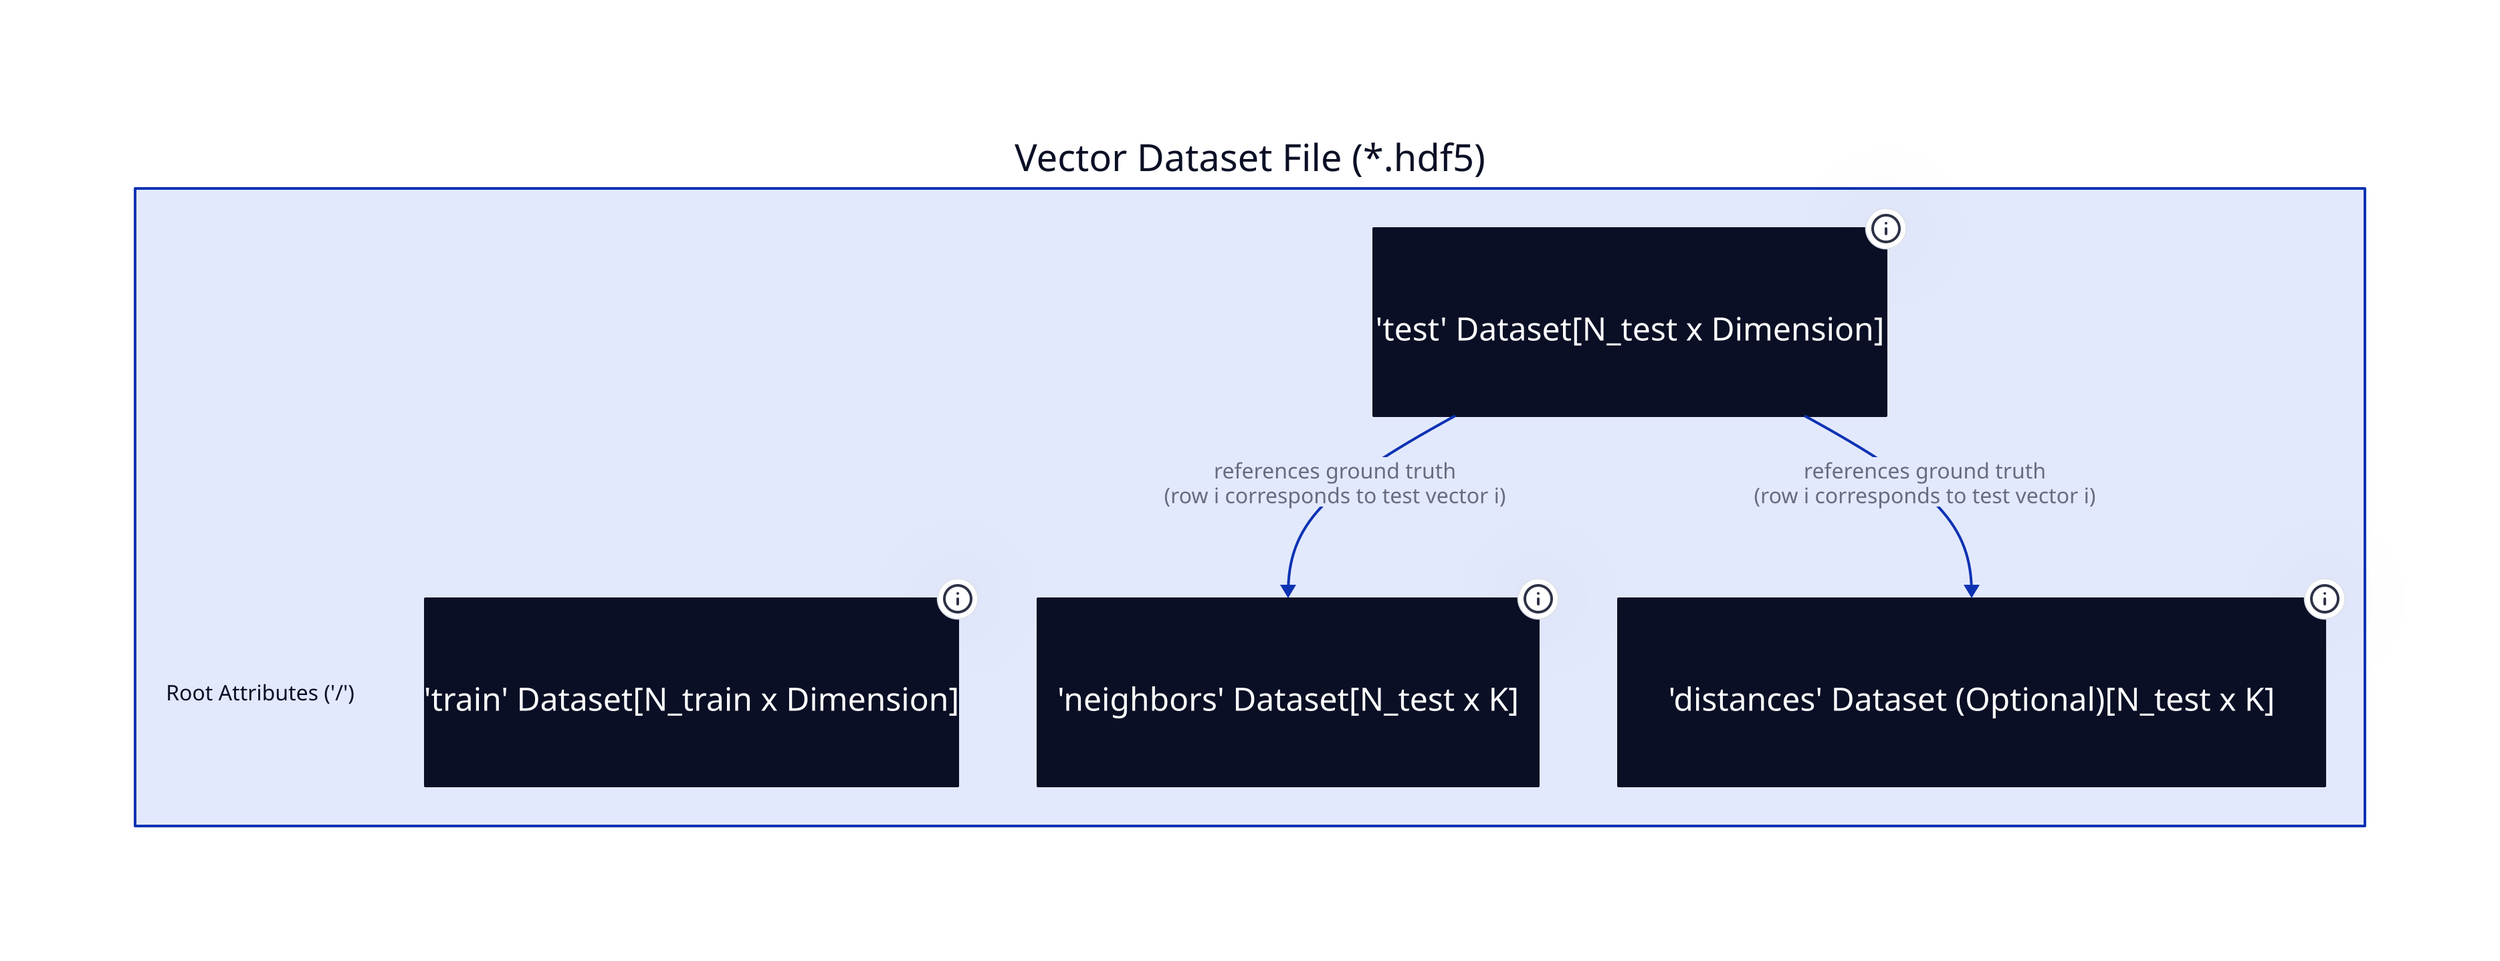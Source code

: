 direction: down

hdf5_file: "Vector Dataset File (*.hdf5)" {
  #shape: package # Represents the HDF5 file container

  # --- Root Level ---
  # Attributes stored directly on the root group '/'
  root_attributes: "Root Attributes ('/')" {
    shape: text
    # Examples:
    # - source: dataset name (e.g., "sift-1M")
    # - description: text description
    # - distance_metric: e.g., "L2", "IP", "COSINE"
    # - point_type: e.g., "float", "byte" (Type of vector elements)
    # - dimension: vector dimension (May also be on datasets)
    # - count: total items (May also be on datasets)
  }

  # --- Datasets (Arrays stored within HDF5) ---
  # These are the typical datasets found. Names are conventional.
  train_vectors: "'train' Dataset\n[N_train x Dimension]" {
    shape: class # Represents the HDF5 dataset (multidimensional array)
    tooltip: "Base/training vectors (e.g., float[][], byte[][])"
    # Dataset Attributes (Optional but Recommended):
    # Can store dimension, count specific to this dataset
  }

  test_vectors: "'test' Dataset\n[N_test x Dimension]" {
    shape: class
    tooltip: "Query vectors used for searching"
    # Dataset Attributes (Optional but Recommended):
    # Can store dimension, count specific to this dataset
  }

  # Ground truth information, typically associated with 'test' vectors
  neighbors: "'neighbors' Dataset\n[N_test x K]" {
    shape: class
    tooltip: "Ground truth: Indices (usually int[][]) of the K nearest neighbors in 'train' for each 'test' vector"
    # Dataset Attributes (Optional but Recommended):
    # - K: number of neighbors stored
  }

  # Optional dataset for storing the distances corresponding to neighbors
  distances: "'distances' Dataset (Optional)\n[N_test x K]" {
    shape: class
    tooltip: "Ground truth: Distances (e.g., float[][]) corresponding to the 'neighbors' dataset"
    # style.stroke: 3 # Indicate optional nature
    # Dataset Attributes (Optional but Recommended):
    # - K: number of distances stored
  }

  # Placeholder for other potential datasets
  # other_data: "'some_other_data' Dataset" {
  #   shape: class
  #   tooltip: "Could be original IDs, text metadata, etc."
  # }

}

# --- Relationships ---
# Shows how the ground truth datasets relate to the test vectors
hdf5_file.test_vectors -> hdf5_file.neighbors : "references ground truth\n(row i corresponds to test vector i)"
hdf5_file.test_vectors -> hdf5_file.distances : "references ground truth\n(row i corresponds to test vector i)" {
  #style.stroke: dash-3 # Indicate optional nature
}

